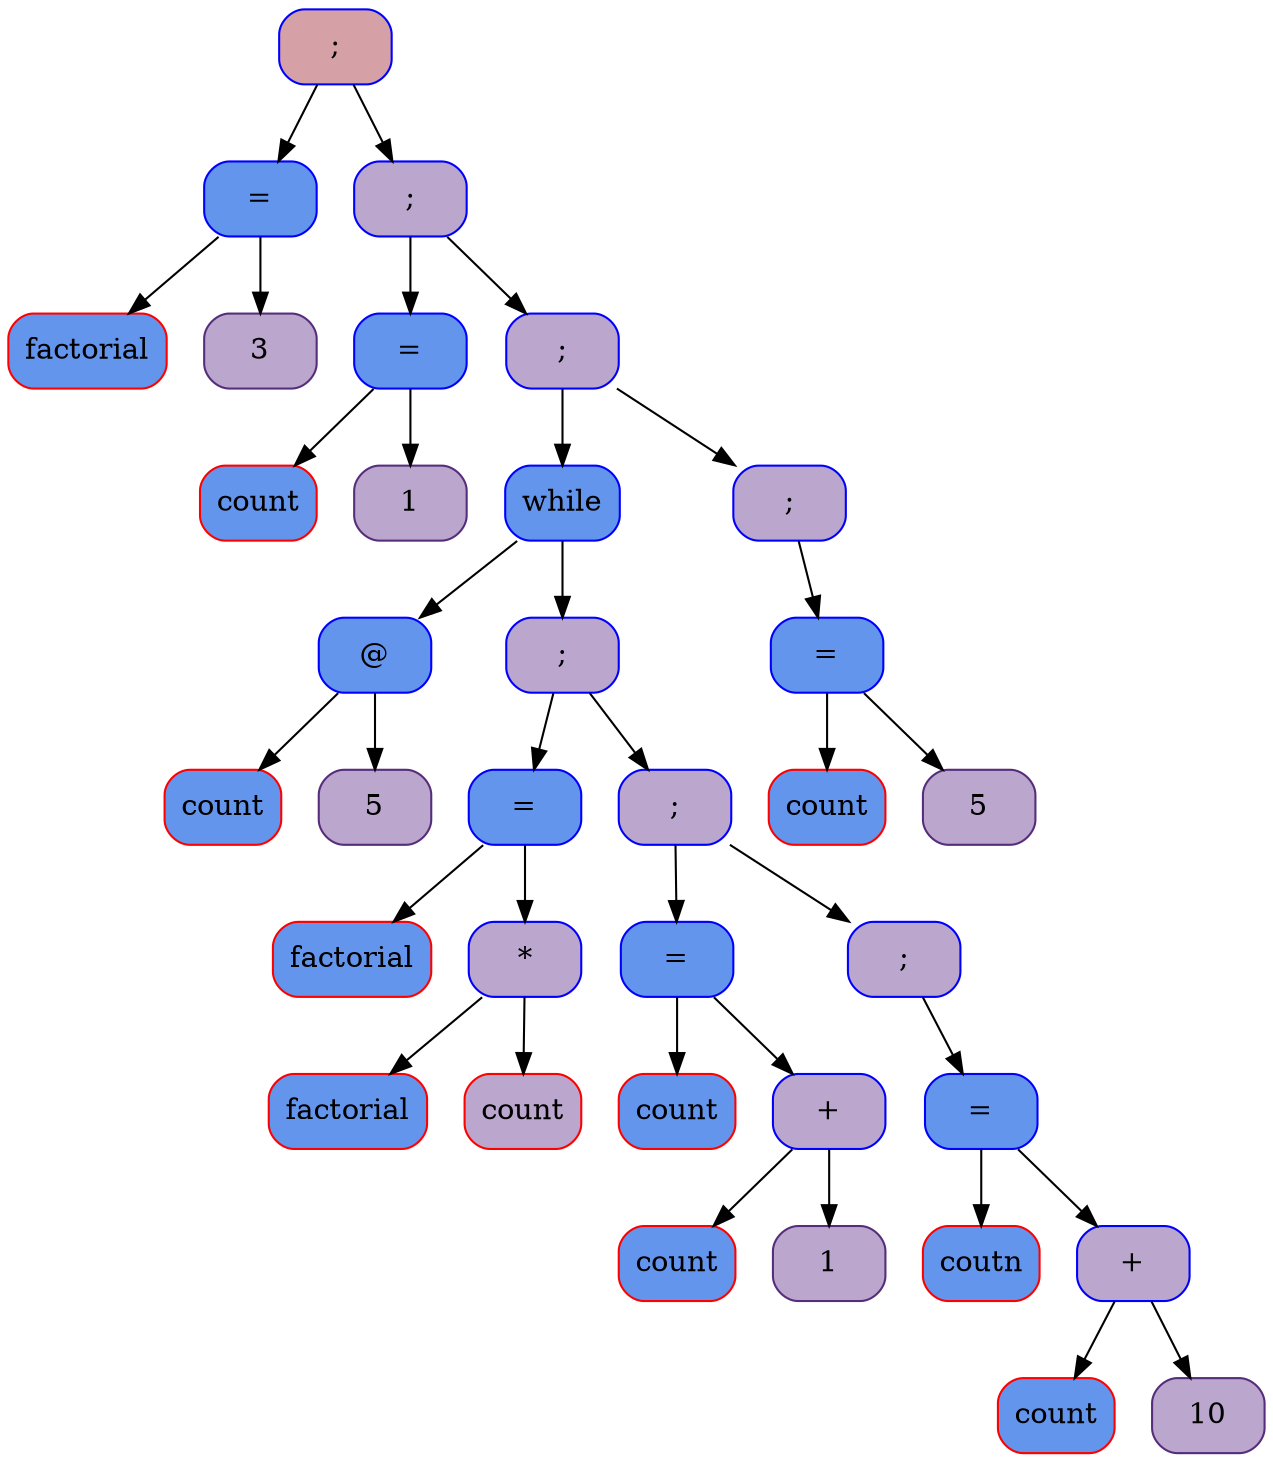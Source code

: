 digraph tree {
	node [shape=Mrecord, style=filled,                            fillcolor="#bba6cd", color="#552d7b"];
1552 [shape=record, style="filled,rounded", color=" #0000ff ",                          fillcolor="#d5a1a7", fontsize=14, label=" ; "];
	1552 -> 99368;
99368 [shape=record, style="filled,rounded", color=" #0000ff ",                          fillcolor="#6495ed", fontsize=14, label=" = "];
	99368 -> 99328;
99328 [shape=record, style="filled,rounded", color="#FF0000",                          fillcolor="#6495ed", fontsize=14, label=" factorial "];
	99368 -> 99408;
99408 [shape=record, style="filled,rounded", color="#552d7b",                          fillcolor="#bba6cd", fontsize=14, label=" 3 "];
	1552 -> 1616;
1616 [shape=record, style="filled,rounded", color=" #0000ff ",                          fillcolor="#bba6cd", fontsize=14, label=" ; "];
	1616 -> 99528;
99528 [shape=record, style="filled,rounded", color=" #0000ff ",                          fillcolor="#6495ed", fontsize=14, label=" = "];
	99528 -> 99488;
99488 [shape=record, style="filled,rounded", color="#FF0000",                          fillcolor="#6495ed", fontsize=14, label=" count "];
	99528 -> 99568;
99568 [shape=record, style="filled,rounded", color="#552d7b",                          fillcolor="#bba6cd", fontsize=14, label=" 1 "];
	1616 -> 1680;
1680 [shape=record, style="filled,rounded", color=" #0000ff ",                          fillcolor="#bba6cd", fontsize=14, label=" ; "];
	1680 -> 99648;
99648 [shape=record, style="filled,rounded", color=" #0000ff ",                          fillcolor="#6495ed", fontsize=14, label=" while "];
	99648 -> 99768;
99768 [shape=record, style="filled,rounded", color=" #0000ff ",                          fillcolor="#6495ed", fontsize=14, label=" @ "];
	99768 -> 99728;
99728 [shape=record, style="filled,rounded", color="#FF0000",                          fillcolor="#6495ed", fontsize=14, label=" count "];
	99768 -> 99808;
99808 [shape=record, style="filled,rounded", color="#552d7b",                          fillcolor="#bba6cd", fontsize=14, label=" 5 "];
	99648 -> 1744;
1744 [shape=record, style="filled,rounded", color=" #0000ff ",                          fillcolor="#bba6cd", fontsize=14, label=" ; "];
	1744 -> 99968;
99968 [shape=record, style="filled,rounded", color=" #0000ff ",                          fillcolor="#6495ed", fontsize=14, label=" = "];
	99968 -> 99928;
99928 [shape=record, style="filled,rounded", color="#FF0000",                          fillcolor="#6495ed", fontsize=14, label=" factorial "];
	99968 -> 100048;
100048 [shape=record, style="filled,rounded", color=" #0000ff ",                          fillcolor="#bba6cd", fontsize=14, label=" * "];
	100048 -> 100008;
100008 [shape=record, style="filled,rounded", color="#FF0000",                          fillcolor="#6495ed", fontsize=14, label=" factorial "];
	100048 -> 100088;
100088 [shape=record, style="filled,rounded", color="#FF0000",                          fillcolor="#bba6cd", fontsize=14, label=" count "];
	1744 -> 1808;
1808 [shape=record, style="filled,rounded", color=" #0000ff ",                          fillcolor="#bba6cd", fontsize=14, label=" ; "];
	1808 -> 100208;
100208 [shape=record, style="filled,rounded", color=" #0000ff ",                          fillcolor="#6495ed", fontsize=14, label=" = "];
	100208 -> 100168;
100168 [shape=record, style="filled,rounded", color="#FF0000",                          fillcolor="#6495ed", fontsize=14, label=" count "];
	100208 -> 100288;
100288 [shape=record, style="filled,rounded", color=" #0000ff ",                          fillcolor="#bba6cd", fontsize=14, label=" + "];
	100288 -> 100248;
100248 [shape=record, style="filled,rounded", color="#FF0000",                          fillcolor="#6495ed", fontsize=14, label=" count "];
	100288 -> 100328;
100328 [shape=record, style="filled,rounded", color="#552d7b",                          fillcolor="#bba6cd", fontsize=14, label=" 1 "];
	1808 -> 1872;
1872 [shape=record, style="filled,rounded", color=" #0000ff ",                          fillcolor="#bba6cd", fontsize=14, label=" ; "];
	1872 -> 100448;
100448 [shape=record, style="filled,rounded", color=" #0000ff ",                          fillcolor="#6495ed", fontsize=14, label=" = "];
	100448 -> 100408;
100408 [shape=record, style="filled,rounded", color="#FF0000",                          fillcolor="#6495ed", fontsize=14, label=" coutn "];
	100448 -> 100528;
100528 [shape=record, style="filled,rounded", color=" #0000ff ",                          fillcolor="#bba6cd", fontsize=14, label=" + "];
	100528 -> 100488;
100488 [shape=record, style="filled,rounded", color="#FF0000",                          fillcolor="#6495ed", fontsize=14, label=" count "];
	100528 -> 100568;
100568 [shape=record, style="filled,rounded", color="#552d7b",                          fillcolor="#bba6cd", fontsize=14, label=" 10 "];
	1680 -> 1936;
1936 [shape=record, style="filled,rounded", color=" #0000ff ",                          fillcolor="#bba6cd", fontsize=14, label=" ; "];
	1936 -> 100728;
100728 [shape=record, style="filled,rounded", color=" #0000ff ",                          fillcolor="#6495ed", fontsize=14, label=" = "];
	100728 -> 100688;
100688 [shape=record, style="filled,rounded", color="#FF0000",                          fillcolor="#6495ed", fontsize=14, label=" count "];
	100728 -> 100768;
100768 [shape=record, style="filled,rounded", color="#552d7b",                          fillcolor="#bba6cd", fontsize=14, label=" 5 "];
}
